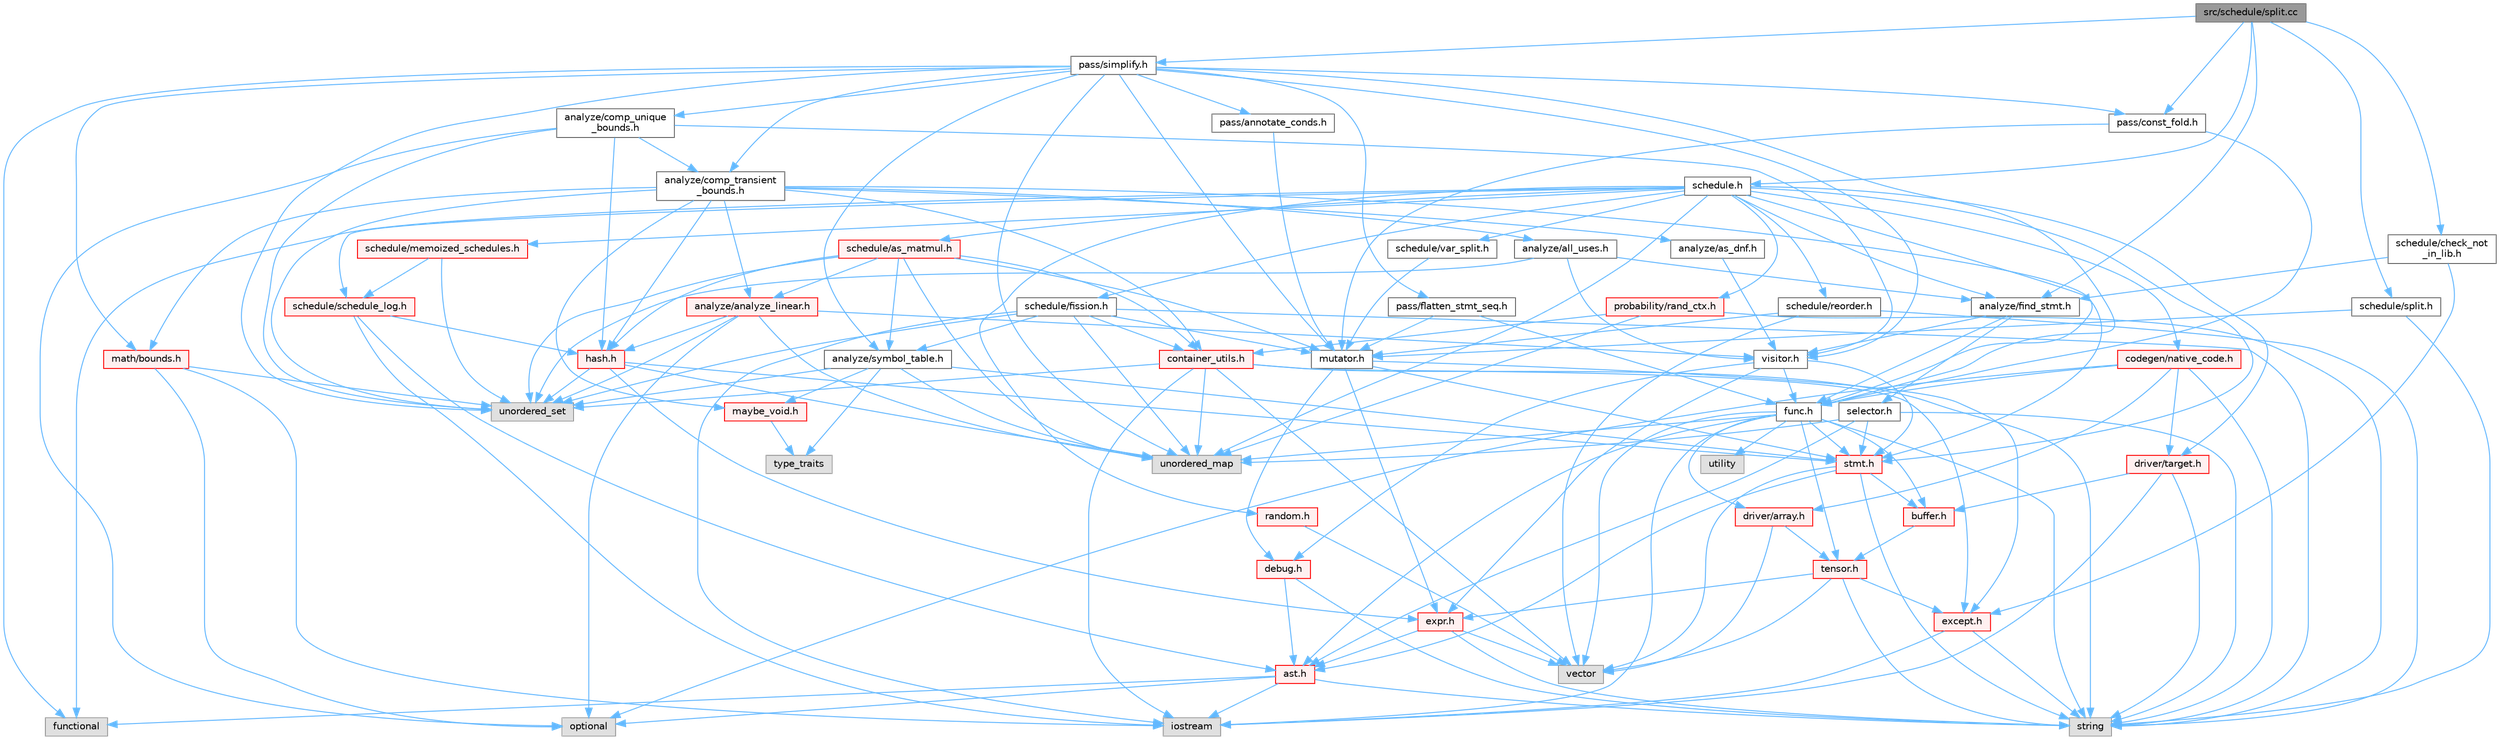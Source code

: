digraph "src/schedule/split.cc"
{
 // LATEX_PDF_SIZE
  bgcolor="transparent";
  edge [fontname=Helvetica,fontsize=10,labelfontname=Helvetica,labelfontsize=10];
  node [fontname=Helvetica,fontsize=10,shape=box,height=0.2,width=0.4];
  Node1 [label="src/schedule/split.cc",height=0.2,width=0.4,color="gray40", fillcolor="grey60", style="filled", fontcolor="black",tooltip=" "];
  Node1 -> Node2 [color="steelblue1",style="solid"];
  Node2 [label="analyze/find_stmt.h",height=0.2,width=0.4,color="grey40", fillcolor="white", style="filled",URL="$find__stmt_8h.html",tooltip=" "];
  Node2 -> Node3 [color="steelblue1",style="solid"];
  Node3 [label="func.h",height=0.2,width=0.4,color="grey40", fillcolor="white", style="filled",URL="$func_8h.html",tooltip=" "];
  Node3 -> Node4 [color="steelblue1",style="solid"];
  Node4 [label="iostream",height=0.2,width=0.4,color="grey60", fillcolor="#E0E0E0", style="filled",tooltip=" "];
  Node3 -> Node5 [color="steelblue1",style="solid"];
  Node5 [label="string",height=0.2,width=0.4,color="grey60", fillcolor="#E0E0E0", style="filled",tooltip=" "];
  Node3 -> Node6 [color="steelblue1",style="solid"];
  Node6 [label="unordered_map",height=0.2,width=0.4,color="grey60", fillcolor="#E0E0E0", style="filled",tooltip=" "];
  Node3 -> Node7 [color="steelblue1",style="solid"];
  Node7 [label="utility",height=0.2,width=0.4,color="grey60", fillcolor="#E0E0E0", style="filled",tooltip=" "];
  Node3 -> Node8 [color="steelblue1",style="solid"];
  Node8 [label="vector",height=0.2,width=0.4,color="grey60", fillcolor="#E0E0E0", style="filled",tooltip=" "];
  Node3 -> Node9 [color="steelblue1",style="solid"];
  Node9 [label="ast.h",height=0.2,width=0.4,color="red", fillcolor="#FFF0F0", style="filled",URL="$ast_8h.html",tooltip=" "];
  Node9 -> Node11 [color="steelblue1",style="solid"];
  Node11 [label="functional",height=0.2,width=0.4,color="grey60", fillcolor="#E0E0E0", style="filled",tooltip=" "];
  Node9 -> Node4 [color="steelblue1",style="solid"];
  Node9 -> Node12 [color="steelblue1",style="solid"];
  Node12 [label="optional",height=0.2,width=0.4,color="grey60", fillcolor="#E0E0E0", style="filled",tooltip=" "];
  Node9 -> Node5 [color="steelblue1",style="solid"];
  Node3 -> Node39 [color="steelblue1",style="solid"];
  Node39 [label="buffer.h",height=0.2,width=0.4,color="red", fillcolor="#FFF0F0", style="filled",URL="$buffer_8h.html",tooltip=" "];
  Node39 -> Node40 [color="steelblue1",style="solid"];
  Node40 [label="tensor.h",height=0.2,width=0.4,color="red", fillcolor="#FFF0F0", style="filled",URL="$tensor_8h.html",tooltip=" "];
  Node40 -> Node5 [color="steelblue1",style="solid"];
  Node40 -> Node8 [color="steelblue1",style="solid"];
  Node40 -> Node25 [color="steelblue1",style="solid"];
  Node25 [label="except.h",height=0.2,width=0.4,color="red", fillcolor="#FFF0F0", style="filled",URL="$except_8h.html",tooltip=" "];
  Node25 -> Node4 [color="steelblue1",style="solid"];
  Node25 -> Node5 [color="steelblue1",style="solid"];
  Node40 -> Node41 [color="steelblue1",style="solid"];
  Node41 [label="expr.h",height=0.2,width=0.4,color="red", fillcolor="#FFF0F0", style="filled",URL="$expr_8h.html",tooltip=" "];
  Node41 -> Node5 [color="steelblue1",style="solid"];
  Node41 -> Node8 [color="steelblue1",style="solid"];
  Node41 -> Node9 [color="steelblue1",style="solid"];
  Node3 -> Node44 [color="steelblue1",style="solid"];
  Node44 [label="driver/array.h",height=0.2,width=0.4,color="red", fillcolor="#FFF0F0", style="filled",URL="$array_8h.html",tooltip=" "];
  Node44 -> Node8 [color="steelblue1",style="solid"];
  Node44 -> Node40 [color="steelblue1",style="solid"];
  Node3 -> Node48 [color="steelblue1",style="solid"];
  Node48 [label="stmt.h",height=0.2,width=0.4,color="red", fillcolor="#FFF0F0", style="filled",URL="$stmt_8h.html",tooltip=" "];
  Node48 -> Node5 [color="steelblue1",style="solid"];
  Node48 -> Node8 [color="steelblue1",style="solid"];
  Node48 -> Node9 [color="steelblue1",style="solid"];
  Node48 -> Node39 [color="steelblue1",style="solid"];
  Node3 -> Node40 [color="steelblue1",style="solid"];
  Node2 -> Node54 [color="steelblue1",style="solid"];
  Node54 [label="selector.h",height=0.2,width=0.4,color="grey40", fillcolor="white", style="filled",URL="$selector_8h.html",tooltip=" "];
  Node54 -> Node5 [color="steelblue1",style="solid"];
  Node54 -> Node6 [color="steelblue1",style="solid"];
  Node54 -> Node9 [color="steelblue1",style="solid"];
  Node54 -> Node48 [color="steelblue1",style="solid"];
  Node2 -> Node55 [color="steelblue1",style="solid"];
  Node55 [label="visitor.h",height=0.2,width=0.4,color="grey40", fillcolor="white", style="filled",URL="$visitor_8h.html",tooltip=" "];
  Node55 -> Node56 [color="steelblue1",style="solid"];
  Node56 [label="debug.h",height=0.2,width=0.4,color="red", fillcolor="#FFF0F0", style="filled",URL="$debug_8h.html",tooltip=" "];
  Node56 -> Node5 [color="steelblue1",style="solid"];
  Node56 -> Node9 [color="steelblue1",style="solid"];
  Node55 -> Node41 [color="steelblue1",style="solid"];
  Node55 -> Node3 [color="steelblue1",style="solid"];
  Node55 -> Node48 [color="steelblue1",style="solid"];
  Node1 -> Node60 [color="steelblue1",style="solid"];
  Node60 [label="pass/const_fold.h",height=0.2,width=0.4,color="grey40", fillcolor="white", style="filled",URL="$const__fold_8h.html",tooltip=" "];
  Node60 -> Node3 [color="steelblue1",style="solid"];
  Node60 -> Node61 [color="steelblue1",style="solid"];
  Node61 [label="mutator.h",height=0.2,width=0.4,color="grey40", fillcolor="white", style="filled",URL="$mutator_8h.html",tooltip=" "];
  Node61 -> Node56 [color="steelblue1",style="solid"];
  Node61 -> Node25 [color="steelblue1",style="solid"];
  Node61 -> Node41 [color="steelblue1",style="solid"];
  Node61 -> Node48 [color="steelblue1",style="solid"];
  Node1 -> Node62 [color="steelblue1",style="solid"];
  Node62 [label="pass/simplify.h",height=0.2,width=0.4,color="grey40", fillcolor="white", style="filled",URL="$simplify_8h.html",tooltip=" "];
  Node62 -> Node11 [color="steelblue1",style="solid"];
  Node62 -> Node6 [color="steelblue1",style="solid"];
  Node62 -> Node17 [color="steelblue1",style="solid"];
  Node17 [label="unordered_set",height=0.2,width=0.4,color="grey60", fillcolor="#E0E0E0", style="filled",tooltip=" "];
  Node62 -> Node63 [color="steelblue1",style="solid"];
  Node63 [label="analyze/comp_transient\l_bounds.h",height=0.2,width=0.4,color="grey40", fillcolor="white", style="filled",URL="$comp__transient__bounds_8h.html",tooltip=" "];
  Node63 -> Node17 [color="steelblue1",style="solid"];
  Node63 -> Node64 [color="steelblue1",style="solid"];
  Node64 [label="analyze/all_uses.h",height=0.2,width=0.4,color="grey40", fillcolor="white", style="filled",URL="$all__uses_8h.html",tooltip=" "];
  Node64 -> Node17 [color="steelblue1",style="solid"];
  Node64 -> Node2 [color="steelblue1",style="solid"];
  Node64 -> Node55 [color="steelblue1",style="solid"];
  Node63 -> Node65 [color="steelblue1",style="solid"];
  Node65 [label="analyze/analyze_linear.h",height=0.2,width=0.4,color="red", fillcolor="#FFF0F0", style="filled",URL="$analyze__linear_8h.html",tooltip=" "];
  Node65 -> Node12 [color="steelblue1",style="solid"];
  Node65 -> Node6 [color="steelblue1",style="solid"];
  Node65 -> Node17 [color="steelblue1",style="solid"];
  Node65 -> Node66 [color="steelblue1",style="solid"];
  Node66 [label="hash.h",height=0.2,width=0.4,color="red", fillcolor="#FFF0F0", style="filled",URL="$hash_8h.html",tooltip=" "];
  Node66 -> Node6 [color="steelblue1",style="solid"];
  Node66 -> Node17 [color="steelblue1",style="solid"];
  Node66 -> Node41 [color="steelblue1",style="solid"];
  Node66 -> Node48 [color="steelblue1",style="solid"];
  Node65 -> Node55 [color="steelblue1",style="solid"];
  Node63 -> Node68 [color="steelblue1",style="solid"];
  Node68 [label="analyze/as_dnf.h",height=0.2,width=0.4,color="grey40", fillcolor="white", style="filled",URL="$as__dnf_8h.html",tooltip=" "];
  Node68 -> Node55 [color="steelblue1",style="solid"];
  Node63 -> Node32 [color="steelblue1",style="solid"];
  Node32 [label="container_utils.h",height=0.2,width=0.4,color="red", fillcolor="#FFF0F0", style="filled",URL="$container__utils_8h.html",tooltip=" "];
  Node32 -> Node4 [color="steelblue1",style="solid"];
  Node32 -> Node5 [color="steelblue1",style="solid"];
  Node32 -> Node6 [color="steelblue1",style="solid"];
  Node32 -> Node17 [color="steelblue1",style="solid"];
  Node32 -> Node8 [color="steelblue1",style="solid"];
  Node32 -> Node25 [color="steelblue1",style="solid"];
  Node63 -> Node66 [color="steelblue1",style="solid"];
  Node63 -> Node69 [color="steelblue1",style="solid"];
  Node69 [label="math/bounds.h",height=0.2,width=0.4,color="red", fillcolor="#FFF0F0", style="filled",URL="$bounds_8h.html",tooltip=" "];
  Node69 -> Node4 [color="steelblue1",style="solid"];
  Node69 -> Node12 [color="steelblue1",style="solid"];
  Node69 -> Node17 [color="steelblue1",style="solid"];
  Node63 -> Node73 [color="steelblue1",style="solid"];
  Node73 [label="maybe_void.h",height=0.2,width=0.4,color="red", fillcolor="#FFF0F0", style="filled",URL="$maybe__void_8h.html",tooltip=" "];
  Node73 -> Node21 [color="steelblue1",style="solid"];
  Node21 [label="type_traits",height=0.2,width=0.4,color="grey60", fillcolor="#E0E0E0", style="filled",tooltip=" "];
  Node63 -> Node48 [color="steelblue1",style="solid"];
  Node62 -> Node74 [color="steelblue1",style="solid"];
  Node74 [label="analyze/comp_unique\l_bounds.h",height=0.2,width=0.4,color="grey40", fillcolor="white", style="filled",URL="$comp__unique__bounds_8h.html",tooltip=" "];
  Node74 -> Node12 [color="steelblue1",style="solid"];
  Node74 -> Node17 [color="steelblue1",style="solid"];
  Node74 -> Node63 [color="steelblue1",style="solid"];
  Node74 -> Node66 [color="steelblue1",style="solid"];
  Node74 -> Node55 [color="steelblue1",style="solid"];
  Node62 -> Node75 [color="steelblue1",style="solid"];
  Node75 [label="analyze/symbol_table.h",height=0.2,width=0.4,color="grey40", fillcolor="white", style="filled",URL="$symbol__table_8h.html",tooltip=" "];
  Node75 -> Node21 [color="steelblue1",style="solid"];
  Node75 -> Node6 [color="steelblue1",style="solid"];
  Node75 -> Node17 [color="steelblue1",style="solid"];
  Node75 -> Node73 [color="steelblue1",style="solid"];
  Node75 -> Node48 [color="steelblue1",style="solid"];
  Node62 -> Node3 [color="steelblue1",style="solid"];
  Node62 -> Node69 [color="steelblue1",style="solid"];
  Node62 -> Node61 [color="steelblue1",style="solid"];
  Node62 -> Node76 [color="steelblue1",style="solid"];
  Node76 [label="pass/annotate_conds.h",height=0.2,width=0.4,color="grey40", fillcolor="white", style="filled",URL="$annotate__conds_8h.html",tooltip=" "];
  Node76 -> Node61 [color="steelblue1",style="solid"];
  Node62 -> Node60 [color="steelblue1",style="solid"];
  Node62 -> Node77 [color="steelblue1",style="solid"];
  Node77 [label="pass/flatten_stmt_seq.h",height=0.2,width=0.4,color="grey40", fillcolor="white", style="filled",URL="$flatten__stmt__seq_8h.html",tooltip=" "];
  Node77 -> Node3 [color="steelblue1",style="solid"];
  Node77 -> Node61 [color="steelblue1",style="solid"];
  Node62 -> Node55 [color="steelblue1",style="solid"];
  Node1 -> Node78 [color="steelblue1",style="solid"];
  Node78 [label="schedule.h",height=0.2,width=0.4,color="grey40", fillcolor="white", style="filled",URL="$schedule_8h.html",tooltip=" "];
  Node78 -> Node11 [color="steelblue1",style="solid"];
  Node78 -> Node6 [color="steelblue1",style="solid"];
  Node78 -> Node2 [color="steelblue1",style="solid"];
  Node78 -> Node79 [color="steelblue1",style="solid"];
  Node79 [label="codegen/native_code.h",height=0.2,width=0.4,color="red", fillcolor="#FFF0F0", style="filled",URL="$native__code_8h.html",tooltip=" "];
  Node79 -> Node12 [color="steelblue1",style="solid"];
  Node79 -> Node5 [color="steelblue1",style="solid"];
  Node79 -> Node44 [color="steelblue1",style="solid"];
  Node79 -> Node46 [color="steelblue1",style="solid"];
  Node46 [label="driver/target.h",height=0.2,width=0.4,color="red", fillcolor="#FFF0F0", style="filled",URL="$target_8h.html",tooltip=" "];
  Node46 -> Node4 [color="steelblue1",style="solid"];
  Node46 -> Node5 [color="steelblue1",style="solid"];
  Node46 -> Node39 [color="steelblue1",style="solid"];
  Node79 -> Node3 [color="steelblue1",style="solid"];
  Node78 -> Node46 [color="steelblue1",style="solid"];
  Node78 -> Node3 [color="steelblue1",style="solid"];
  Node78 -> Node80 [color="steelblue1",style="solid"];
  Node80 [label="probability/rand_ctx.h",height=0.2,width=0.4,color="red", fillcolor="#FFF0F0", style="filled",URL="$rand__ctx_8h.html",tooltip=" "];
  Node80 -> Node5 [color="steelblue1",style="solid"];
  Node80 -> Node6 [color="steelblue1",style="solid"];
  Node80 -> Node32 [color="steelblue1",style="solid"];
  Node78 -> Node89 [color="steelblue1",style="solid"];
  Node89 [label="random.h",height=0.2,width=0.4,color="red", fillcolor="#FFF0F0", style="filled",URL="$random_8h.html",tooltip=" "];
  Node89 -> Node8 [color="steelblue1",style="solid"];
  Node78 -> Node90 [color="steelblue1",style="solid"];
  Node90 [label="schedule/as_matmul.h",height=0.2,width=0.4,color="red", fillcolor="#FFF0F0", style="filled",URL="$as__matmul_8h.html",tooltip=" "];
  Node90 -> Node6 [color="steelblue1",style="solid"];
  Node90 -> Node17 [color="steelblue1",style="solid"];
  Node90 -> Node65 [color="steelblue1",style="solid"];
  Node90 -> Node75 [color="steelblue1",style="solid"];
  Node90 -> Node32 [color="steelblue1",style="solid"];
  Node90 -> Node66 [color="steelblue1",style="solid"];
  Node90 -> Node61 [color="steelblue1",style="solid"];
  Node78 -> Node92 [color="steelblue1",style="solid"];
  Node92 [label="schedule/fission.h",height=0.2,width=0.4,color="grey40", fillcolor="white", style="filled",URL="$fission_8h.html",tooltip=" "];
  Node92 -> Node4 [color="steelblue1",style="solid"];
  Node92 -> Node5 [color="steelblue1",style="solid"];
  Node92 -> Node6 [color="steelblue1",style="solid"];
  Node92 -> Node17 [color="steelblue1",style="solid"];
  Node92 -> Node75 [color="steelblue1",style="solid"];
  Node92 -> Node32 [color="steelblue1",style="solid"];
  Node92 -> Node61 [color="steelblue1",style="solid"];
  Node78 -> Node93 [color="steelblue1",style="solid"];
  Node93 [label="schedule/memoized_schedules.h",height=0.2,width=0.4,color="red", fillcolor="#FFF0F0", style="filled",URL="$memoized__schedules_8h.html",tooltip=" "];
  Node93 -> Node17 [color="steelblue1",style="solid"];
  Node93 -> Node94 [color="steelblue1",style="solid"];
  Node94 [label="schedule/schedule_log.h",height=0.2,width=0.4,color="red", fillcolor="#FFF0F0", style="filled",URL="$schedule__log_8h.html",tooltip=" "];
  Node94 -> Node4 [color="steelblue1",style="solid"];
  Node94 -> Node9 [color="steelblue1",style="solid"];
  Node94 -> Node66 [color="steelblue1",style="solid"];
  Node78 -> Node96 [color="steelblue1",style="solid"];
  Node96 [label="schedule/reorder.h",height=0.2,width=0.4,color="grey40", fillcolor="white", style="filled",URL="$reorder_8h.html",tooltip=" "];
  Node96 -> Node5 [color="steelblue1",style="solid"];
  Node96 -> Node8 [color="steelblue1",style="solid"];
  Node96 -> Node61 [color="steelblue1",style="solid"];
  Node78 -> Node94 [color="steelblue1",style="solid"];
  Node78 -> Node97 [color="steelblue1",style="solid"];
  Node97 [label="schedule/var_split.h",height=0.2,width=0.4,color="grey40", fillcolor="white", style="filled",URL="$var__split_8h.html",tooltip=" "];
  Node97 -> Node61 [color="steelblue1",style="solid"];
  Node78 -> Node48 [color="steelblue1",style="solid"];
  Node1 -> Node98 [color="steelblue1",style="solid"];
  Node98 [label="schedule/check_not\l_in_lib.h",height=0.2,width=0.4,color="grey40", fillcolor="white", style="filled",URL="$check__not__in__lib_8h.html",tooltip=" "];
  Node98 -> Node2 [color="steelblue1",style="solid"];
  Node98 -> Node25 [color="steelblue1",style="solid"];
  Node1 -> Node99 [color="steelblue1",style="solid"];
  Node99 [label="schedule/split.h",height=0.2,width=0.4,color="grey40", fillcolor="white", style="filled",URL="$split_8h.html",tooltip=" "];
  Node99 -> Node5 [color="steelblue1",style="solid"];
  Node99 -> Node61 [color="steelblue1",style="solid"];
}
